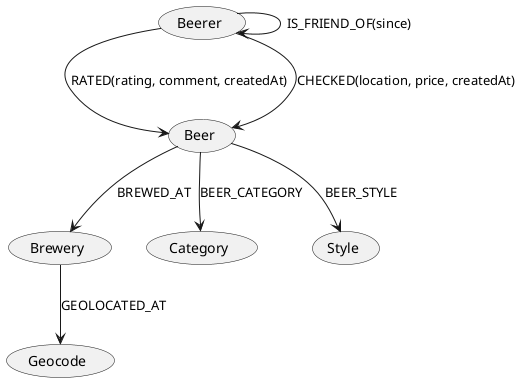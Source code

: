 @startuml openbeerdb
(Beerer) --> (Beer) : RATED(rating, comment, createdAt)
(Beerer) --> (Beer) : CHECKED(location, price, createdAt)
(Beerer) --> (Beerer) : IS_FRIEND_OF(since)
(Beer) --> (Brewery) : BREWED_AT
(Beer) --> (Category) : BEER_CATEGORY
(Beer) --> (Style) : BEER_STYLE
(Brewery) --> (Geocode) : GEOLOCATED_AT
@enduml